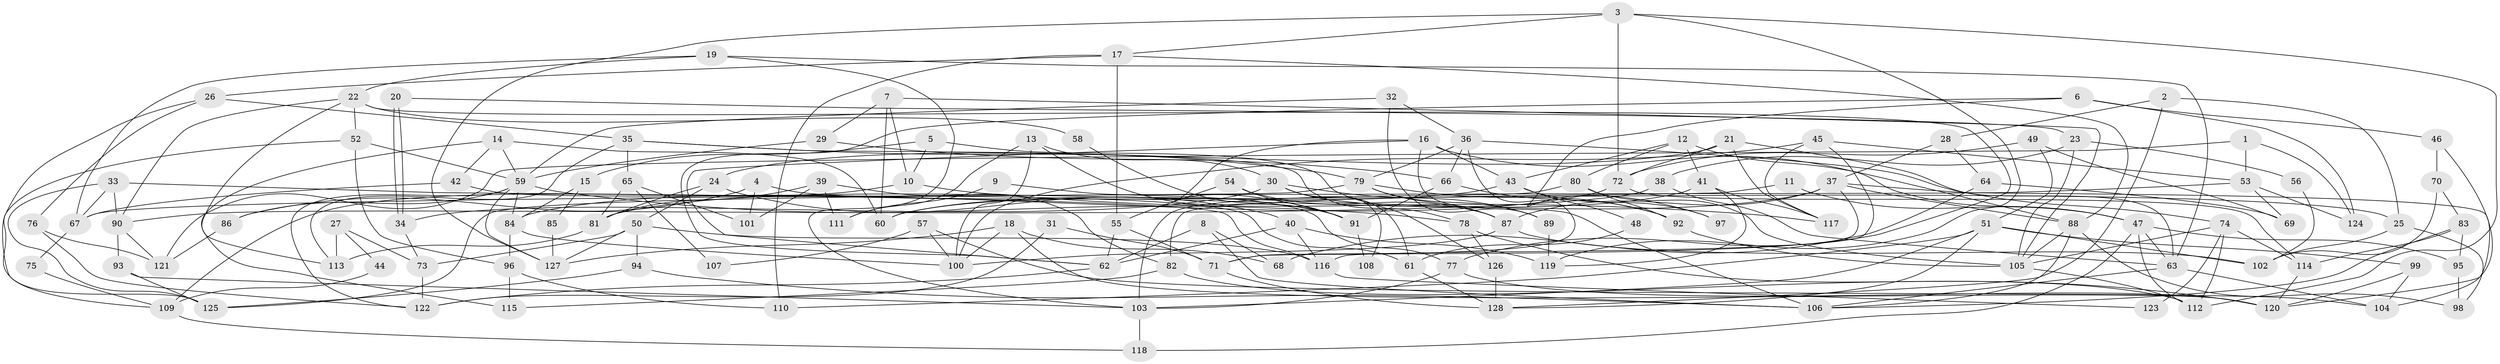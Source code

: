 // coarse degree distribution, {14: 0.025974025974025976, 8: 0.06493506493506493, 3: 0.2727272727272727, 4: 0.19480519480519481, 11: 0.03896103896103896, 10: 0.012987012987012988, 6: 0.06493506493506493, 12: 0.012987012987012988, 2: 0.12987012987012986, 9: 0.012987012987012988, 5: 0.14285714285714285, 13: 0.012987012987012988, 7: 0.012987012987012988}
// Generated by graph-tools (version 1.1) at 2025/50/03/04/25 22:50:54]
// undirected, 128 vertices, 256 edges
graph export_dot {
  node [color=gray90,style=filled];
  1;
  2;
  3;
  4;
  5;
  6;
  7;
  8;
  9;
  10;
  11;
  12;
  13;
  14;
  15;
  16;
  17;
  18;
  19;
  20;
  21;
  22;
  23;
  24;
  25;
  26;
  27;
  28;
  29;
  30;
  31;
  32;
  33;
  34;
  35;
  36;
  37;
  38;
  39;
  40;
  41;
  42;
  43;
  44;
  45;
  46;
  47;
  48;
  49;
  50;
  51;
  52;
  53;
  54;
  55;
  56;
  57;
  58;
  59;
  60;
  61;
  62;
  63;
  64;
  65;
  66;
  67;
  68;
  69;
  70;
  71;
  72;
  73;
  74;
  75;
  76;
  77;
  78;
  79;
  80;
  81;
  82;
  83;
  84;
  85;
  86;
  87;
  88;
  89;
  90;
  91;
  92;
  93;
  94;
  95;
  96;
  97;
  98;
  99;
  100;
  101;
  102;
  103;
  104;
  105;
  106;
  107;
  108;
  109;
  110;
  111;
  112;
  113;
  114;
  115;
  116;
  117;
  118;
  119;
  120;
  121;
  122;
  123;
  124;
  125;
  126;
  127;
  128;
  1 -- 121;
  1 -- 53;
  1 -- 124;
  2 -- 28;
  2 -- 128;
  2 -- 25;
  3 -- 119;
  3 -- 72;
  3 -- 17;
  3 -- 112;
  3 -- 127;
  4 -- 25;
  4 -- 101;
  4 -- 86;
  5 -- 87;
  5 -- 10;
  5 -- 15;
  6 -- 62;
  6 -- 124;
  6 -- 46;
  6 -- 97;
  7 -- 29;
  7 -- 105;
  7 -- 10;
  7 -- 60;
  8 -- 62;
  8 -- 106;
  8 -- 68;
  9 -- 111;
  9 -- 77;
  10 -- 109;
  10 -- 117;
  11 -- 47;
  11 -- 82;
  12 -- 41;
  12 -- 80;
  12 -- 43;
  12 -- 88;
  13 -- 100;
  13 -- 91;
  13 -- 30;
  13 -- 111;
  14 -- 60;
  14 -- 59;
  14 -- 42;
  14 -- 115;
  15 -- 84;
  15 -- 85;
  16 -- 47;
  16 -- 106;
  16 -- 43;
  16 -- 62;
  16 -- 91;
  17 -- 88;
  17 -- 26;
  17 -- 55;
  17 -- 110;
  18 -- 120;
  18 -- 127;
  18 -- 68;
  18 -- 100;
  19 -- 63;
  19 -- 103;
  19 -- 22;
  19 -- 67;
  20 -- 34;
  20 -- 34;
  20 -- 23;
  21 -- 117;
  21 -- 24;
  21 -- 63;
  21 -- 72;
  22 -- 52;
  22 -- 58;
  22 -- 77;
  22 -- 90;
  22 -- 113;
  23 -- 38;
  23 -- 105;
  23 -- 56;
  24 -- 81;
  24 -- 50;
  24 -- 40;
  25 -- 98;
  25 -- 102;
  26 -- 125;
  26 -- 35;
  26 -- 76;
  27 -- 73;
  27 -- 113;
  27 -- 44;
  28 -- 64;
  28 -- 37;
  29 -- 59;
  29 -- 66;
  30 -- 126;
  30 -- 34;
  30 -- 61;
  30 -- 89;
  30 -- 108;
  31 -- 122;
  31 -- 71;
  32 -- 36;
  32 -- 59;
  32 -- 89;
  33 -- 116;
  33 -- 90;
  33 -- 67;
  33 -- 125;
  34 -- 73;
  35 -- 79;
  35 -- 65;
  35 -- 78;
  35 -- 113;
  36 -- 71;
  36 -- 79;
  36 -- 66;
  36 -- 74;
  37 -- 71;
  37 -- 88;
  37 -- 60;
  37 -- 87;
  37 -- 104;
  38 -- 90;
  38 -- 63;
  39 -- 81;
  39 -- 82;
  39 -- 101;
  39 -- 111;
  40 -- 62;
  40 -- 116;
  40 -- 119;
  41 -- 60;
  41 -- 119;
  41 -- 117;
  42 -- 67;
  42 -- 61;
  43 -- 48;
  43 -- 81;
  43 -- 97;
  44 -- 109;
  45 -- 117;
  45 -- 100;
  45 -- 53;
  45 -- 116;
  46 -- 70;
  46 -- 120;
  47 -- 63;
  47 -- 112;
  47 -- 95;
  47 -- 118;
  48 -- 61;
  49 -- 51;
  49 -- 72;
  49 -- 69;
  50 -- 94;
  50 -- 116;
  50 -- 73;
  50 -- 127;
  51 -- 103;
  51 -- 102;
  51 -- 99;
  51 -- 110;
  51 -- 128;
  52 -- 96;
  52 -- 59;
  52 -- 109;
  53 -- 67;
  53 -- 69;
  53 -- 124;
  54 -- 91;
  54 -- 55;
  54 -- 87;
  55 -- 62;
  55 -- 71;
  56 -- 102;
  57 -- 100;
  57 -- 104;
  57 -- 107;
  58 -- 91;
  59 -- 127;
  59 -- 78;
  59 -- 84;
  59 -- 86;
  59 -- 122;
  61 -- 128;
  62 -- 122;
  63 -- 104;
  63 -- 106;
  64 -- 68;
  64 -- 69;
  65 -- 81;
  65 -- 101;
  65 -- 107;
  66 -- 92;
  66 -- 91;
  67 -- 75;
  70 -- 102;
  70 -- 83;
  71 -- 128;
  72 -- 84;
  72 -- 114;
  73 -- 122;
  74 -- 112;
  74 -- 105;
  74 -- 114;
  74 -- 123;
  75 -- 109;
  76 -- 122;
  76 -- 121;
  77 -- 120;
  77 -- 103;
  78 -- 120;
  78 -- 126;
  79 -- 89;
  79 -- 87;
  79 -- 92;
  79 -- 125;
  80 -- 103;
  80 -- 92;
  80 -- 105;
  81 -- 113;
  82 -- 115;
  82 -- 112;
  83 -- 106;
  83 -- 114;
  83 -- 95;
  84 -- 100;
  84 -- 96;
  85 -- 127;
  86 -- 121;
  87 -- 100;
  87 -- 102;
  88 -- 105;
  88 -- 98;
  88 -- 106;
  89 -- 119;
  90 -- 121;
  90 -- 93;
  91 -- 108;
  92 -- 105;
  93 -- 125;
  93 -- 103;
  94 -- 125;
  94 -- 106;
  95 -- 98;
  96 -- 110;
  96 -- 115;
  99 -- 120;
  99 -- 104;
  103 -- 118;
  105 -- 112;
  109 -- 118;
  114 -- 120;
  116 -- 123;
  126 -- 128;
}
